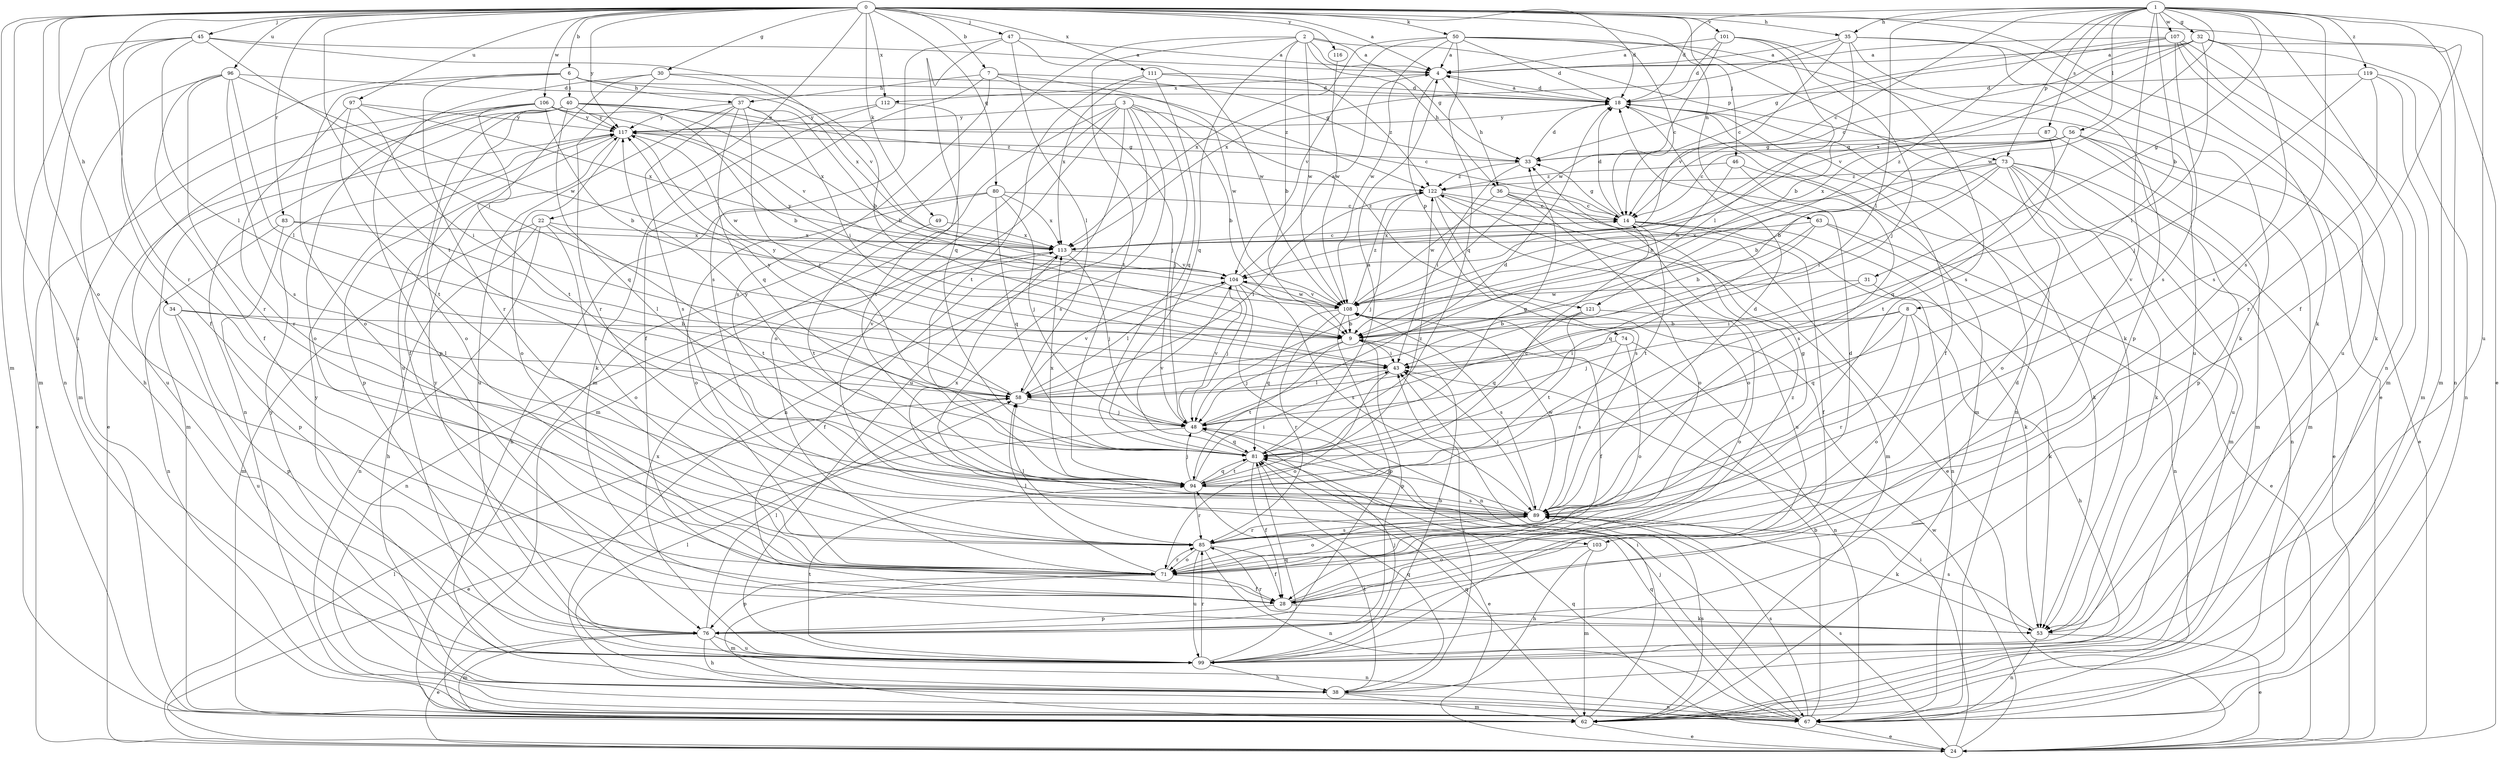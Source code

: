 strict digraph  {
0;
1;
2;
3;
4;
6;
7;
8;
9;
14;
18;
22;
24;
28;
30;
31;
32;
33;
34;
35;
36;
37;
38;
40;
43;
45;
46;
47;
48;
49;
50;
53;
56;
58;
62;
63;
67;
71;
73;
74;
76;
80;
81;
83;
85;
87;
89;
94;
96;
97;
99;
101;
103;
104;
106;
107;
108;
111;
112;
113;
116;
117;
119;
121;
122;
0 -> 4  [label=a];
0 -> 6  [label=b];
0 -> 7  [label=b];
0 -> 18  [label=d];
0 -> 22  [label=e];
0 -> 24  [label=e];
0 -> 30  [label=g];
0 -> 34  [label=h];
0 -> 35  [label=h];
0 -> 45  [label=j];
0 -> 46  [label=j];
0 -> 47  [label=j];
0 -> 49  [label=k];
0 -> 50  [label=k];
0 -> 53  [label=k];
0 -> 62  [label=m];
0 -> 63  [label=n];
0 -> 71  [label=o];
0 -> 80  [label=q];
0 -> 83  [label=r];
0 -> 85  [label=r];
0 -> 94  [label=t];
0 -> 96  [label=u];
0 -> 97  [label=u];
0 -> 99  [label=u];
0 -> 101  [label=v];
0 -> 106  [label=w];
0 -> 111  [label=x];
0 -> 112  [label=x];
0 -> 116  [label=y];
0 -> 117  [label=y];
1 -> 8  [label=b];
1 -> 14  [label=c];
1 -> 18  [label=d];
1 -> 28  [label=f];
1 -> 31  [label=g];
1 -> 32  [label=g];
1 -> 35  [label=h];
1 -> 56  [label=l];
1 -> 58  [label=l];
1 -> 67  [label=n];
1 -> 73  [label=p];
1 -> 87  [label=s];
1 -> 89  [label=s];
1 -> 99  [label=u];
1 -> 103  [label=v];
1 -> 107  [label=w];
1 -> 108  [label=w];
1 -> 119  [label=z];
1 -> 121  [label=z];
2 -> 4  [label=a];
2 -> 9  [label=b];
2 -> 33  [label=g];
2 -> 36  [label=h];
2 -> 62  [label=m];
2 -> 73  [label=p];
2 -> 81  [label=q];
2 -> 94  [label=t];
2 -> 108  [label=w];
3 -> 9  [label=b];
3 -> 48  [label=j];
3 -> 62  [label=m];
3 -> 67  [label=n];
3 -> 71  [label=o];
3 -> 89  [label=s];
3 -> 99  [label=u];
3 -> 103  [label=v];
3 -> 117  [label=y];
3 -> 121  [label=z];
4 -> 18  [label=d];
4 -> 36  [label=h];
4 -> 74  [label=p];
4 -> 112  [label=x];
6 -> 37  [label=h];
6 -> 40  [label=i];
6 -> 62  [label=m];
6 -> 71  [label=o];
6 -> 85  [label=r];
6 -> 113  [label=x];
6 -> 122  [label=z];
7 -> 28  [label=f];
7 -> 33  [label=g];
7 -> 37  [label=h];
7 -> 48  [label=j];
7 -> 89  [label=s];
7 -> 108  [label=w];
8 -> 9  [label=b];
8 -> 38  [label=h];
8 -> 48  [label=j];
8 -> 71  [label=o];
8 -> 81  [label=q];
8 -> 85  [label=r];
9 -> 43  [label=i];
9 -> 48  [label=j];
9 -> 76  [label=p];
9 -> 94  [label=t];
14 -> 18  [label=d];
14 -> 28  [label=f];
14 -> 33  [label=g];
14 -> 53  [label=k];
14 -> 67  [label=n];
14 -> 94  [label=t];
14 -> 113  [label=x];
18 -> 4  [label=a];
18 -> 28  [label=f];
18 -> 62  [label=m];
18 -> 67  [label=n];
18 -> 117  [label=y];
22 -> 38  [label=h];
22 -> 62  [label=m];
22 -> 67  [label=n];
22 -> 71  [label=o];
22 -> 94  [label=t];
22 -> 113  [label=x];
24 -> 43  [label=i];
24 -> 58  [label=l];
24 -> 81  [label=q];
24 -> 89  [label=s];
24 -> 108  [label=w];
28 -> 18  [label=d];
28 -> 53  [label=k];
28 -> 76  [label=p];
28 -> 122  [label=z];
30 -> 9  [label=b];
30 -> 18  [label=d];
30 -> 76  [label=p];
30 -> 85  [label=r];
30 -> 99  [label=u];
31 -> 43  [label=i];
31 -> 53  [label=k];
31 -> 108  [label=w];
32 -> 4  [label=a];
32 -> 14  [label=c];
32 -> 58  [label=l];
32 -> 62  [label=m];
32 -> 67  [label=n];
32 -> 89  [label=s];
32 -> 104  [label=v];
32 -> 113  [label=x];
33 -> 18  [label=d];
33 -> 43  [label=i];
33 -> 122  [label=z];
34 -> 9  [label=b];
34 -> 58  [label=l];
34 -> 76  [label=p];
34 -> 99  [label=u];
35 -> 4  [label=a];
35 -> 9  [label=b];
35 -> 24  [label=e];
35 -> 53  [label=k];
35 -> 76  [label=p];
35 -> 104  [label=v];
35 -> 113  [label=x];
36 -> 14  [label=c];
36 -> 24  [label=e];
36 -> 71  [label=o];
36 -> 99  [label=u];
36 -> 108  [label=w];
37 -> 9  [label=b];
37 -> 43  [label=i];
37 -> 48  [label=j];
37 -> 81  [label=q];
37 -> 89  [label=s];
37 -> 99  [label=u];
37 -> 117  [label=y];
38 -> 43  [label=i];
38 -> 58  [label=l];
38 -> 62  [label=m];
38 -> 67  [label=n];
38 -> 81  [label=q];
38 -> 94  [label=t];
38 -> 117  [label=y];
40 -> 9  [label=b];
40 -> 14  [label=c];
40 -> 24  [label=e];
40 -> 28  [label=f];
40 -> 67  [label=n];
40 -> 71  [label=o];
40 -> 81  [label=q];
40 -> 117  [label=y];
40 -> 122  [label=z];
43 -> 58  [label=l];
43 -> 71  [label=o];
43 -> 117  [label=y];
45 -> 4  [label=a];
45 -> 28  [label=f];
45 -> 43  [label=i];
45 -> 58  [label=l];
45 -> 62  [label=m];
45 -> 67  [label=n];
45 -> 104  [label=v];
46 -> 9  [label=b];
46 -> 53  [label=k];
46 -> 89  [label=s];
46 -> 122  [label=z];
47 -> 4  [label=a];
47 -> 58  [label=l];
47 -> 81  [label=q];
47 -> 89  [label=s];
47 -> 108  [label=w];
48 -> 18  [label=d];
48 -> 24  [label=e];
48 -> 81  [label=q];
48 -> 104  [label=v];
49 -> 94  [label=t];
49 -> 113  [label=x];
50 -> 4  [label=a];
50 -> 14  [label=c];
50 -> 18  [label=d];
50 -> 53  [label=k];
50 -> 81  [label=q];
50 -> 99  [label=u];
50 -> 104  [label=v];
50 -> 108  [label=w];
50 -> 113  [label=x];
53 -> 24  [label=e];
53 -> 67  [label=n];
53 -> 85  [label=r];
53 -> 89  [label=s];
56 -> 9  [label=b];
56 -> 14  [label=c];
56 -> 24  [label=e];
56 -> 33  [label=g];
56 -> 62  [label=m];
56 -> 76  [label=p];
56 -> 81  [label=q];
56 -> 113  [label=x];
58 -> 48  [label=j];
58 -> 104  [label=v];
58 -> 117  [label=y];
62 -> 24  [label=e];
62 -> 43  [label=i];
62 -> 81  [label=q];
62 -> 89  [label=s];
63 -> 9  [label=b];
63 -> 24  [label=e];
63 -> 67  [label=n];
63 -> 81  [label=q];
63 -> 113  [label=x];
67 -> 9  [label=b];
67 -> 24  [label=e];
67 -> 48  [label=j];
67 -> 81  [label=q];
67 -> 89  [label=s];
71 -> 28  [label=f];
71 -> 58  [label=l];
71 -> 62  [label=m];
71 -> 76  [label=p];
71 -> 85  [label=r];
73 -> 9  [label=b];
73 -> 24  [label=e];
73 -> 43  [label=i];
73 -> 53  [label=k];
73 -> 62  [label=m];
73 -> 67  [label=n];
73 -> 71  [label=o];
73 -> 99  [label=u];
73 -> 108  [label=w];
73 -> 122  [label=z];
74 -> 43  [label=i];
74 -> 67  [label=n];
74 -> 71  [label=o];
74 -> 89  [label=s];
76 -> 24  [label=e];
76 -> 38  [label=h];
76 -> 58  [label=l];
76 -> 62  [label=m];
76 -> 67  [label=n];
76 -> 99  [label=u];
76 -> 117  [label=y];
80 -> 14  [label=c];
80 -> 38  [label=h];
80 -> 48  [label=j];
80 -> 71  [label=o];
80 -> 81  [label=q];
80 -> 113  [label=x];
81 -> 4  [label=a];
81 -> 24  [label=e];
81 -> 28  [label=f];
81 -> 33  [label=g];
81 -> 94  [label=t];
81 -> 104  [label=v];
81 -> 117  [label=y];
83 -> 58  [label=l];
83 -> 67  [label=n];
83 -> 76  [label=p];
83 -> 113  [label=x];
85 -> 28  [label=f];
85 -> 33  [label=g];
85 -> 58  [label=l];
85 -> 67  [label=n];
85 -> 71  [label=o];
85 -> 89  [label=s];
85 -> 99  [label=u];
87 -> 33  [label=g];
87 -> 62  [label=m];
87 -> 94  [label=t];
89 -> 18  [label=d];
89 -> 43  [label=i];
89 -> 48  [label=j];
89 -> 53  [label=k];
89 -> 71  [label=o];
89 -> 85  [label=r];
89 -> 108  [label=w];
89 -> 113  [label=x];
94 -> 14  [label=c];
94 -> 43  [label=i];
94 -> 48  [label=j];
94 -> 81  [label=q];
94 -> 85  [label=r];
94 -> 89  [label=s];
94 -> 113  [label=x];
94 -> 122  [label=z];
96 -> 18  [label=d];
96 -> 28  [label=f];
96 -> 38  [label=h];
96 -> 58  [label=l];
96 -> 85  [label=r];
96 -> 89  [label=s];
96 -> 108  [label=w];
97 -> 43  [label=i];
97 -> 85  [label=r];
97 -> 94  [label=t];
97 -> 113  [label=x];
97 -> 117  [label=y];
99 -> 9  [label=b];
99 -> 18  [label=d];
99 -> 38  [label=h];
99 -> 48  [label=j];
99 -> 81  [label=q];
99 -> 85  [label=r];
99 -> 94  [label=t];
99 -> 113  [label=x];
99 -> 117  [label=y];
101 -> 4  [label=a];
101 -> 18  [label=d];
101 -> 48  [label=j];
101 -> 58  [label=l];
101 -> 89  [label=s];
101 -> 108  [label=w];
103 -> 38  [label=h];
103 -> 62  [label=m];
103 -> 71  [label=o];
104 -> 4  [label=a];
104 -> 48  [label=j];
104 -> 58  [label=l];
104 -> 67  [label=n];
104 -> 89  [label=s];
104 -> 108  [label=w];
104 -> 117  [label=y];
106 -> 9  [label=b];
106 -> 24  [label=e];
106 -> 71  [label=o];
106 -> 94  [label=t];
106 -> 99  [label=u];
106 -> 104  [label=v];
106 -> 113  [label=x];
106 -> 117  [label=y];
107 -> 4  [label=a];
107 -> 14  [label=c];
107 -> 33  [label=g];
107 -> 53  [label=k];
107 -> 62  [label=m];
107 -> 89  [label=s];
107 -> 99  [label=u];
108 -> 9  [label=b];
108 -> 28  [label=f];
108 -> 76  [label=p];
108 -> 81  [label=q];
108 -> 85  [label=r];
108 -> 89  [label=s];
108 -> 104  [label=v];
108 -> 122  [label=z];
111 -> 18  [label=d];
111 -> 81  [label=q];
111 -> 94  [label=t];
111 -> 113  [label=x];
111 -> 122  [label=z];
112 -> 53  [label=k];
112 -> 94  [label=t];
112 -> 117  [label=y];
113 -> 14  [label=c];
113 -> 28  [label=f];
113 -> 48  [label=j];
113 -> 67  [label=n];
113 -> 104  [label=v];
116 -> 108  [label=w];
117 -> 33  [label=g];
117 -> 62  [label=m];
117 -> 71  [label=o];
117 -> 76  [label=p];
117 -> 108  [label=w];
119 -> 18  [label=d];
119 -> 48  [label=j];
119 -> 62  [label=m];
119 -> 67  [label=n];
119 -> 85  [label=r];
121 -> 9  [label=b];
121 -> 71  [label=o];
121 -> 81  [label=q];
121 -> 94  [label=t];
122 -> 14  [label=c];
122 -> 48  [label=j];
122 -> 58  [label=l];
122 -> 62  [label=m];
122 -> 71  [label=o];
122 -> 89  [label=s];
}
